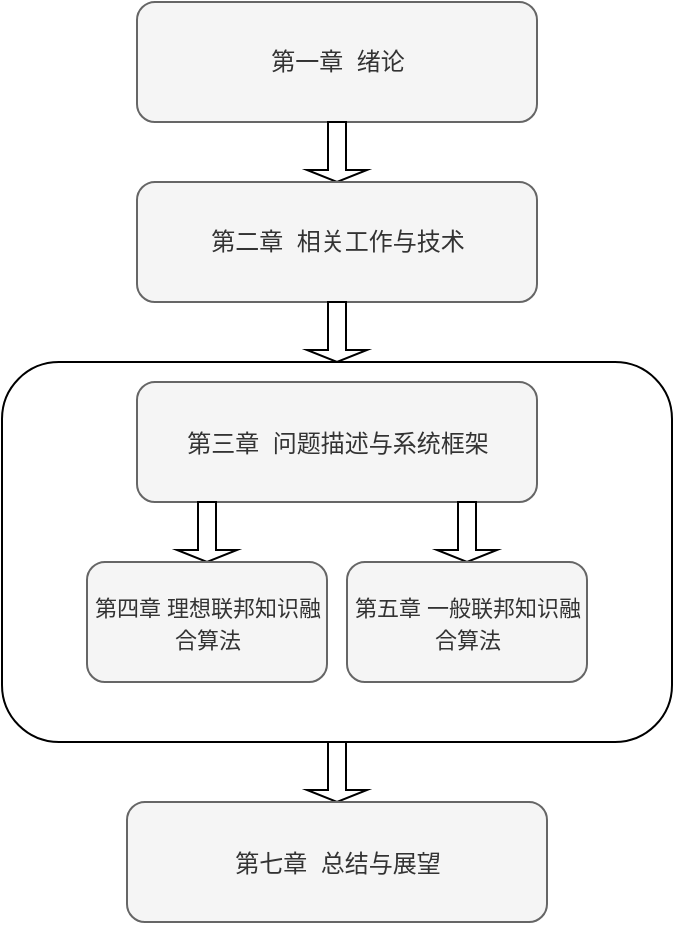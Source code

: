 <mxfile version="20.6.2" type="github">
  <diagram id="prtHgNgQTEPvFCAcTncT" name="Page-1">
    <mxGraphModel dx="782" dy="1105" grid="1" gridSize="10" guides="1" tooltips="1" connect="1" arrows="1" fold="1" page="1" pageScale="1" pageWidth="500" pageHeight="500" math="0" shadow="0">
      <root>
        <mxCell id="0" />
        <mxCell id="1" parent="0" />
        <mxCell id="z87Oanw4fjWxXuA4zBtN-1" value="第一章&amp;nbsp; 绪论" style="rounded=1;whiteSpace=wrap;html=1;fillColor=#f5f5f5;fontColor=#333333;strokeColor=#666666;" parent="1" vertex="1">
          <mxGeometry x="150.5" y="20" width="200" height="60" as="geometry" />
        </mxCell>
        <mxCell id="z87Oanw4fjWxXuA4zBtN-3" value="" style="shape=singleArrow;direction=south;whiteSpace=wrap;html=1;" parent="1" vertex="1">
          <mxGeometry x="235.5" y="80" width="30" height="30" as="geometry" />
        </mxCell>
        <mxCell id="z87Oanw4fjWxXuA4zBtN-7" value="第二章&amp;nbsp; 相关工作与技术" style="rounded=1;whiteSpace=wrap;html=1;fillColor=#f5f5f5;fontColor=#333333;strokeColor=#666666;" parent="1" vertex="1">
          <mxGeometry x="150.5" y="110" width="200" height="60" as="geometry" />
        </mxCell>
        <mxCell id="z87Oanw4fjWxXuA4zBtN-9" value="" style="shape=singleArrow;direction=south;whiteSpace=wrap;html=1;" parent="1" vertex="1">
          <mxGeometry x="235.5" y="170" width="30" height="30" as="geometry" />
        </mxCell>
        <mxCell id="z87Oanw4fjWxXuA4zBtN-11" value="" style="rounded=1;whiteSpace=wrap;html=1;verticalAlign=top;horizontal=1;fontSize=13;" parent="1" vertex="1">
          <mxGeometry x="83" y="200" width="335" height="190" as="geometry" />
        </mxCell>
        <mxCell id="z87Oanw4fjWxXuA4zBtN-12" value="&lt;font style=&quot;font-size: 12px;&quot;&gt;第三章&amp;nbsp; 问题描述与系统框架&lt;/font&gt;" style="rounded=1;whiteSpace=wrap;html=1;fontSize=13;fillColor=#f5f5f5;fontColor=#333333;strokeColor=#666666;" parent="1" vertex="1">
          <mxGeometry x="150.5" y="210" width="200" height="60" as="geometry" />
        </mxCell>
        <mxCell id="z87Oanw4fjWxXuA4zBtN-13" value="" style="shape=singleArrow;direction=south;whiteSpace=wrap;html=1;" parent="1" vertex="1">
          <mxGeometry x="170.5" y="270" width="30" height="30" as="geometry" />
        </mxCell>
        <mxCell id="z87Oanw4fjWxXuA4zBtN-14" value="" style="shape=singleArrow;direction=south;whiteSpace=wrap;html=1;" parent="1" vertex="1">
          <mxGeometry x="300.5" y="270" width="30" height="30" as="geometry" />
        </mxCell>
        <mxCell id="z87Oanw4fjWxXuA4zBtN-15" value="&lt;font style=&quot;font-size: 11px;&quot;&gt;第四章 理想联邦知识融合算法&lt;/font&gt;" style="rounded=1;whiteSpace=wrap;html=1;fontSize=13;fillColor=#f5f5f5;fontColor=#333333;strokeColor=#666666;" parent="1" vertex="1">
          <mxGeometry x="125.5" y="300" width="120" height="60" as="geometry" />
        </mxCell>
        <mxCell id="z87Oanw4fjWxXuA4zBtN-16" value="&lt;font style=&quot;font-size: 11px;&quot;&gt;第五章 一般联邦知识融合算法&lt;/font&gt;" style="rounded=1;whiteSpace=wrap;html=1;fontSize=13;fillColor=#f5f5f5;fontColor=#333333;strokeColor=#666666;" parent="1" vertex="1">
          <mxGeometry x="255.5" y="300" width="120" height="60" as="geometry" />
        </mxCell>
        <mxCell id="z87Oanw4fjWxXuA4zBtN-17" value="" style="shape=singleArrow;direction=south;whiteSpace=wrap;html=1;" parent="1" vertex="1">
          <mxGeometry x="235.5" y="390" width="30" height="30" as="geometry" />
        </mxCell>
        <mxCell id="z87Oanw4fjWxXuA4zBtN-20" value="&lt;font style=&quot;font-size: 12px;&quot;&gt;第七章&amp;nbsp; 总结与展望&lt;/font&gt;" style="rounded=1;whiteSpace=wrap;html=1;fontSize=13;fillColor=#f5f5f5;fontColor=#333333;strokeColor=#666666;" parent="1" vertex="1">
          <mxGeometry x="145.5" y="420" width="210" height="60" as="geometry" />
        </mxCell>
      </root>
    </mxGraphModel>
  </diagram>
</mxfile>
